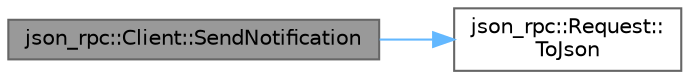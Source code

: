 digraph "json_rpc::Client::SendNotification"
{
 // LATEX_PDF_SIZE
  bgcolor="transparent";
  edge [fontname=Helvetica,fontsize=10,labelfontname=Helvetica,labelfontsize=10];
  node [fontname=Helvetica,fontsize=10,shape=box,height=0.2,width=0.4];
  rankdir="LR";
  Node1 [id="Node000001",label="json_rpc::Client::SendNotification",height=0.2,width=0.4,color="gray40", fillcolor="grey60", style="filled", fontcolor="black",tooltip="Sends an RPC notification to the server."];
  Node1 -> Node2 [id="edge1_Node000001_Node000002",color="steelblue1",style="solid",tooltip=" "];
  Node2 [id="Node000002",label="json_rpc::Request::\lToJson",height=0.2,width=0.4,color="grey40", fillcolor="white", style="filled",URL="$classjson__rpc_1_1Request.html#a4673d7ee695ffb2abf7c33ee247e7ac1",tooltip="Serializes the Request object to a JSON object."];
}
